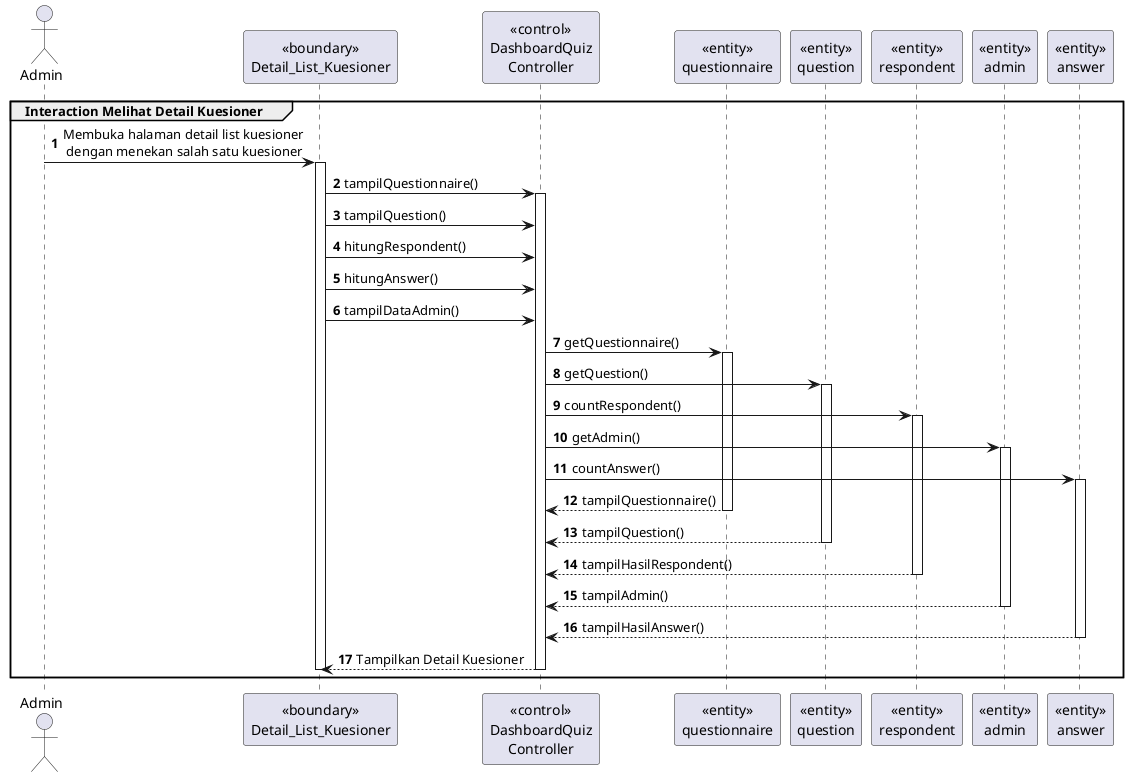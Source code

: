 @startuml Interaction Kelola Data
autonumber
' skinparam style strictuml
' skinparam SequenceMessageAlignment center
    actor Admin 
    participant "<<boundary>>\nDetail_List_Kuesioner" as dlist
    participant "<<control>>\nDashboardQuiz\nController" as dqcontrol
    participant "<<entity>>\nquestionnaire" as questioner
    participant "<<entity>>\nquestion" as question
    participant "<<entity>>\nrespondent" as respondent
    participant "<<entity>>\nadmin" as admin
    participant "<<entity>>\nanswer" as answer
    group Interaction Melihat Detail Kuesioner
        Admin-> dlist: Membuka halaman detail list kuesioner\n dengan menekan salah satu kuesioner
        activate dlist
            dlist-> dqcontrol: tampilQuestionnaire()
                activate dqcontrol
                dlist-> dqcontrol: tampilQuestion()
                dlist-> dqcontrol: hitungRespondent()
                dlist-> dqcontrol: hitungAnswer()
                dlist-> dqcontrol: tampilDataAdmin()
                
                dqcontrol-> questioner: getQuestionnaire()
                activate questioner
                dqcontrol-> question: getQuestion()
                activate question
                dqcontrol-> respondent: countRespondent()
                activate respondent
                dqcontrol-> admin: getAdmin()
                activate admin
                dqcontrol-> answer: countAnswer()
                activate answer

                questioner--> dqcontrol: tampilQuestionnaire()
                deactivate questioner
                question--> dqcontrol: tampilQuestion()
                deactivate question
                respondent--> dqcontrol: tampilHasilRespondent()
                deactivate respondent
                admin--> dqcontrol: tampilAdmin()
                deactivate admin
                answer--> dqcontrol: tampilHasilAnswer()
                deactivate answer

                dqcontrol--> dlist: Tampilkan Detail Kuesioner
                deactivate dqcontrol
        deactivate dlist
        
    end

@enduml